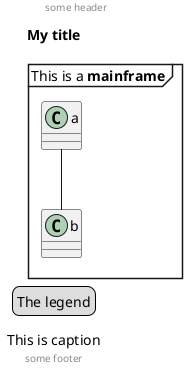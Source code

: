 {
  "sha1": "4hf342ihuj3cdrzf84grrdgst3yx81a",
  "insertion": {
    "when": "2024-05-30T20:48:20.494Z",
    "url": "https://forum.plantuml.net/16588/style-allow-all-style-for-mainframe",
    "user": "plantuml@gmail.com"
  }
}
@startuml
mainframe This is a **mainframe**
header some header

footer some footer

title My title

caption This is caption

legend
The legend
end legend

a -- b 

@enduml

